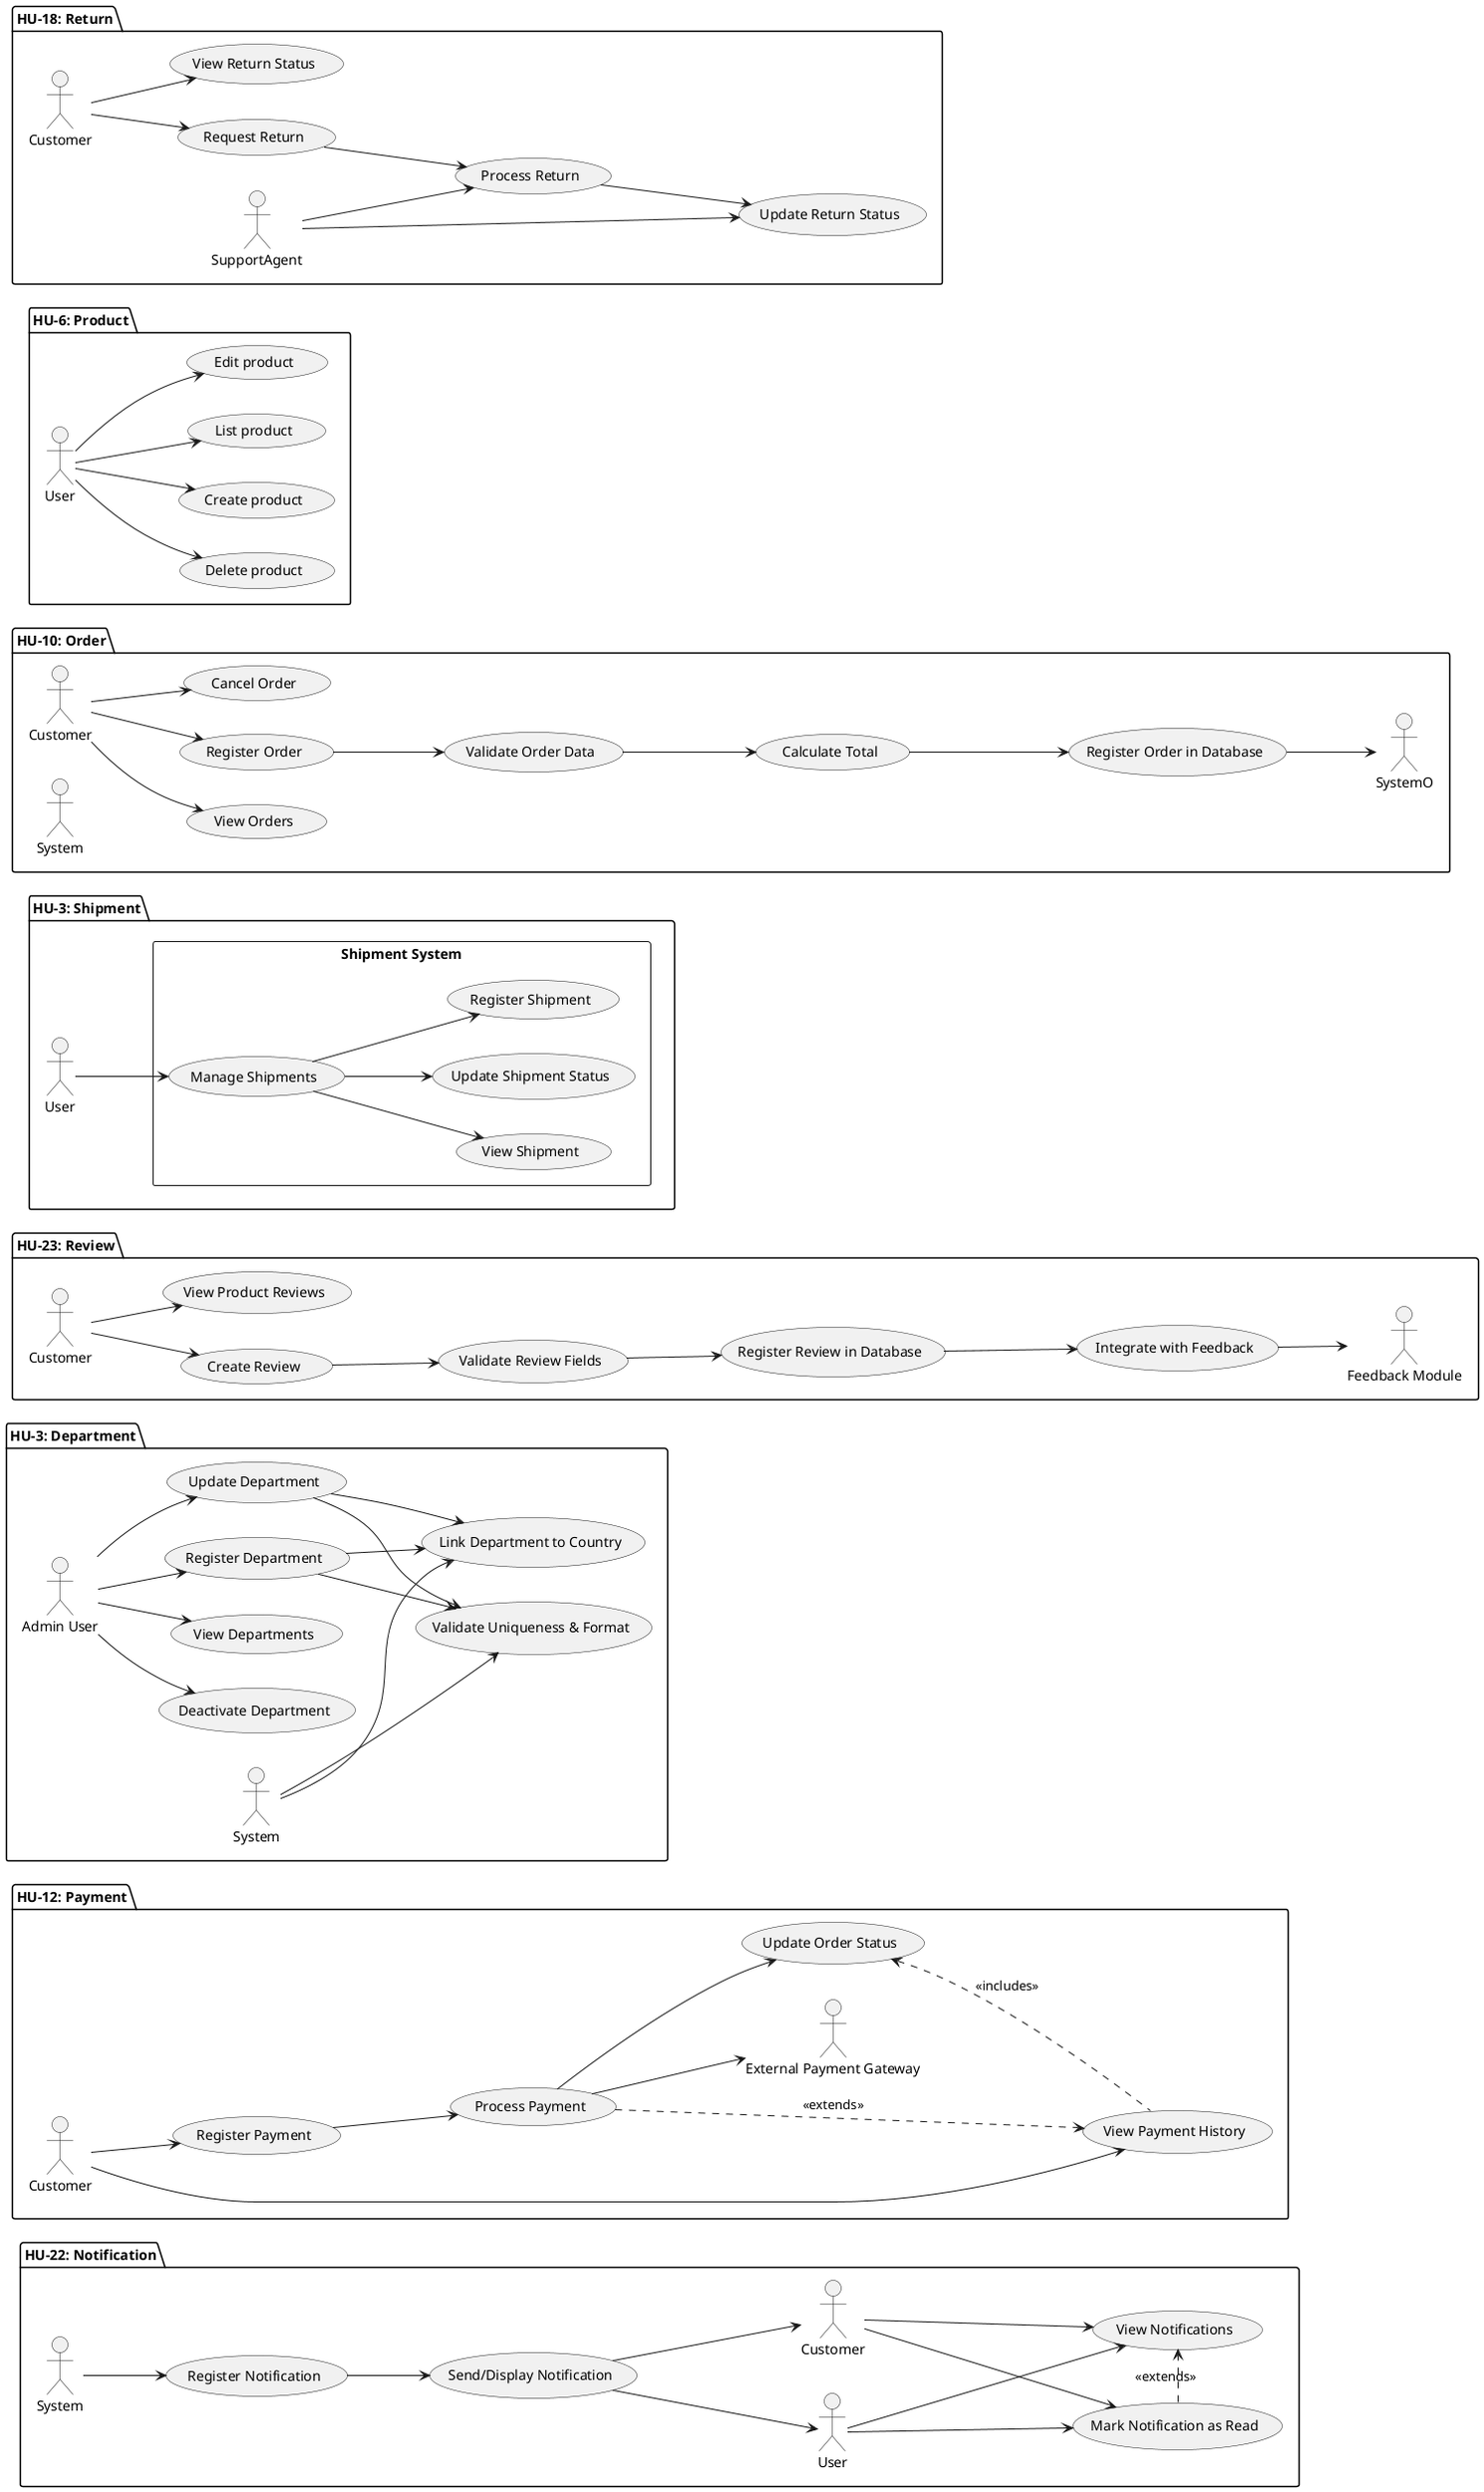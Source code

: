 @startuml
left to right direction

' =========================================================================
' PAQUETE: HU-3: Department (Departamento)
' =========================================================================
package "HU-3: Department" {

  ' Actores
  actor "Admin User" as Admin_D
  actor "System" as System_D

  ' Casos de Uso
  usecase "Register Department" as UC1_D
  usecase "Update Department" as UC2_D
  usecase "Deactivate Department" as UC3_D
  usecase "View Departments" as UC4_D
  usecase "Validate Uniqueness & Format" as UC5_D
  usecase "Link Department to Country" as UC6_D

  ' Relaciones
  Admin_D --> UC1_D
  Admin_D --> UC2_D
  Admin_D --> UC3_D
  Admin_D --> UC4_D

  UC1_D --> UC5_D
  UC1_D --> UC6_D

  UC2_D --> UC5_D
  UC2_D --> UC6_D

  System_D --> UC5_D
  System_D --> UC6_D
}

' =========================================================================
' PAQUETE: HU-22: Notification (Notificación) - MERGED
' =========================================================================
package "HU-22: Notification" {

  ' Actores
  actor "System" as System_N
  actor "User" as User_N
  actor "Customer" as Customer_N

  ' Casos de Uso
  usecase "Register Notification" as UCN1
  usecase "Send/Display Notification" as UCN2
  usecase "Mark Notification as Read" as UCN3
  usecase "View Notifications" as UCN4

  ' Relaciones
  System_N --> UCN1
  UCN1 --> UCN2
  UCN2 --> User_N
  UCN2 --> Customer_N

  User_N --> UCN3
  Customer_N --> UCN3

  User_N --> UCN4
  Customer_N --> UCN4

  UCN3 .> UCN4 : <<extends>>
}

' =========================================================================
' PAQUETE: HU-12: Payment (Pago)
' =========================================================================
package "HU-12: Payment" {

  ' Actores
  actor "Customer" as Customer_P
  actor "External Payment Gateway" as PaymentGateway_P

  ' Casos de Uso
  usecase "Register Payment" as UCP1
  usecase "Process Payment" as UCP2
  usecase "Update Order Status" as UCP3
  usecase "View Payment History" as UCP4

  ' Relaciones
  Customer_P --> UCP1
  Customer_P --> UCP4

  UCP1 --> UCP2
  UCP2 --> PaymentGateway_P
  UCP2 .> UCP4 : <<extends>>
  UCP3 <.. UCP4 : <<includes>>

  UCP2 --> UCP3
}

' =========================================================================
' PAQUETE: HU-23: Review (Revisión)
' =========================================================================
package "HU-23: Review" {

  ' Actores
  actor "Customer" as Customer_R
  actor "Feedback Module" as FeedbackModule_R

  ' Casos de Uso
  usecase "Create Review" as UC1_R
  usecase "Validate Review Fields" as UC2_R
  usecase "Register Review in Database" as UC3_R
  usecase "Integrate with Feedback" as UC4_R
  usecase "View Product Reviews" as UC5_R

  ' Relaciones
  Customer_R --> UC1_R
  UC1_R --> UC2_R
  UC2_R --> UC3_R
  UC3_R --> UC4_R
  UC4_R --> FeedbackModule_R
  Customer_R --> UC5_R
}

' =========================================================================
' PAQUETE: HU-3: Shipment (Envío)
' =========================================================================
package "HU-3: Shipment" {
  actor "User" as User_S

  rectangle "Shipment System" {
    usecase "Manage Shipments" as UC1_S
    usecase "Register Shipment" as UC2_S
    usecase "View Shipment" as UC3_S
    usecase "Update Shipment Status" as UC4_S
  }

  User_S --> UC1_S
  UC1_S --> UC2_S
  UC1_S --> UC3_S
  UC1_S --> UC4_S
}

' =========================================================================
' PAQUETE: HU-10: Order (Pedido)
' =========================================================================
package "HU-10: Order" {

  ' Actores
  actor "Customer" as Customer_O
  actor "System" as System_O

  ' Casos de Uso
  usecase "Register Order" as UCO1
  usecase "Validate Order Data" as UCO2
  usecase "Calculate Total" as UCO3
  usecase "Register Order in Database" as UCO4
  usecase "Cancel Order" as UCO5
  usecase "View Orders" as UCO6

  ' Relaciones
  Customer_O --> UCO1
  Customer_O --> UCO5
  Customer_O --> UCO6

  UCO1 --> UCO2
  UCO2 --> UCO3
  UCO3 --> UCO4
  UCO4 --> SystemO
}

package "HU-6: Product" {

    'Actors'
    actor "User" as AdminUser

    'Use Cases'
    usecase "List product" as UCPr1
    usecase "Edit product" as UCPr2
    usecase "Delete product" as UCPr3
    usecase "Create product" as UCPr4

    'Relationships'
    AdminUser --> UCPr1
    AdminUser --> UCPr2
    AdminUser --> UCPr3
    AdminUser --> UCPr4
}



package "HU-18: Return" {
  actor "Customer" as CustomerR
  actor "SupportAgent" as SupportAgentR

  usecase "Request Return" as UCR1
  usecase "View Return Status" as UCR2
  usecase "Process Return" as UCR3
  usecase "Update Return Status" as UCR4

  CustomerR --> UCR1
  CustomerR --> UCR2
  SupportAgentR --> UCR3
  SupportAgentR --> UCR4
  UCR1 --> UCR3
  UCR3 --> UCR4
}

@enduml